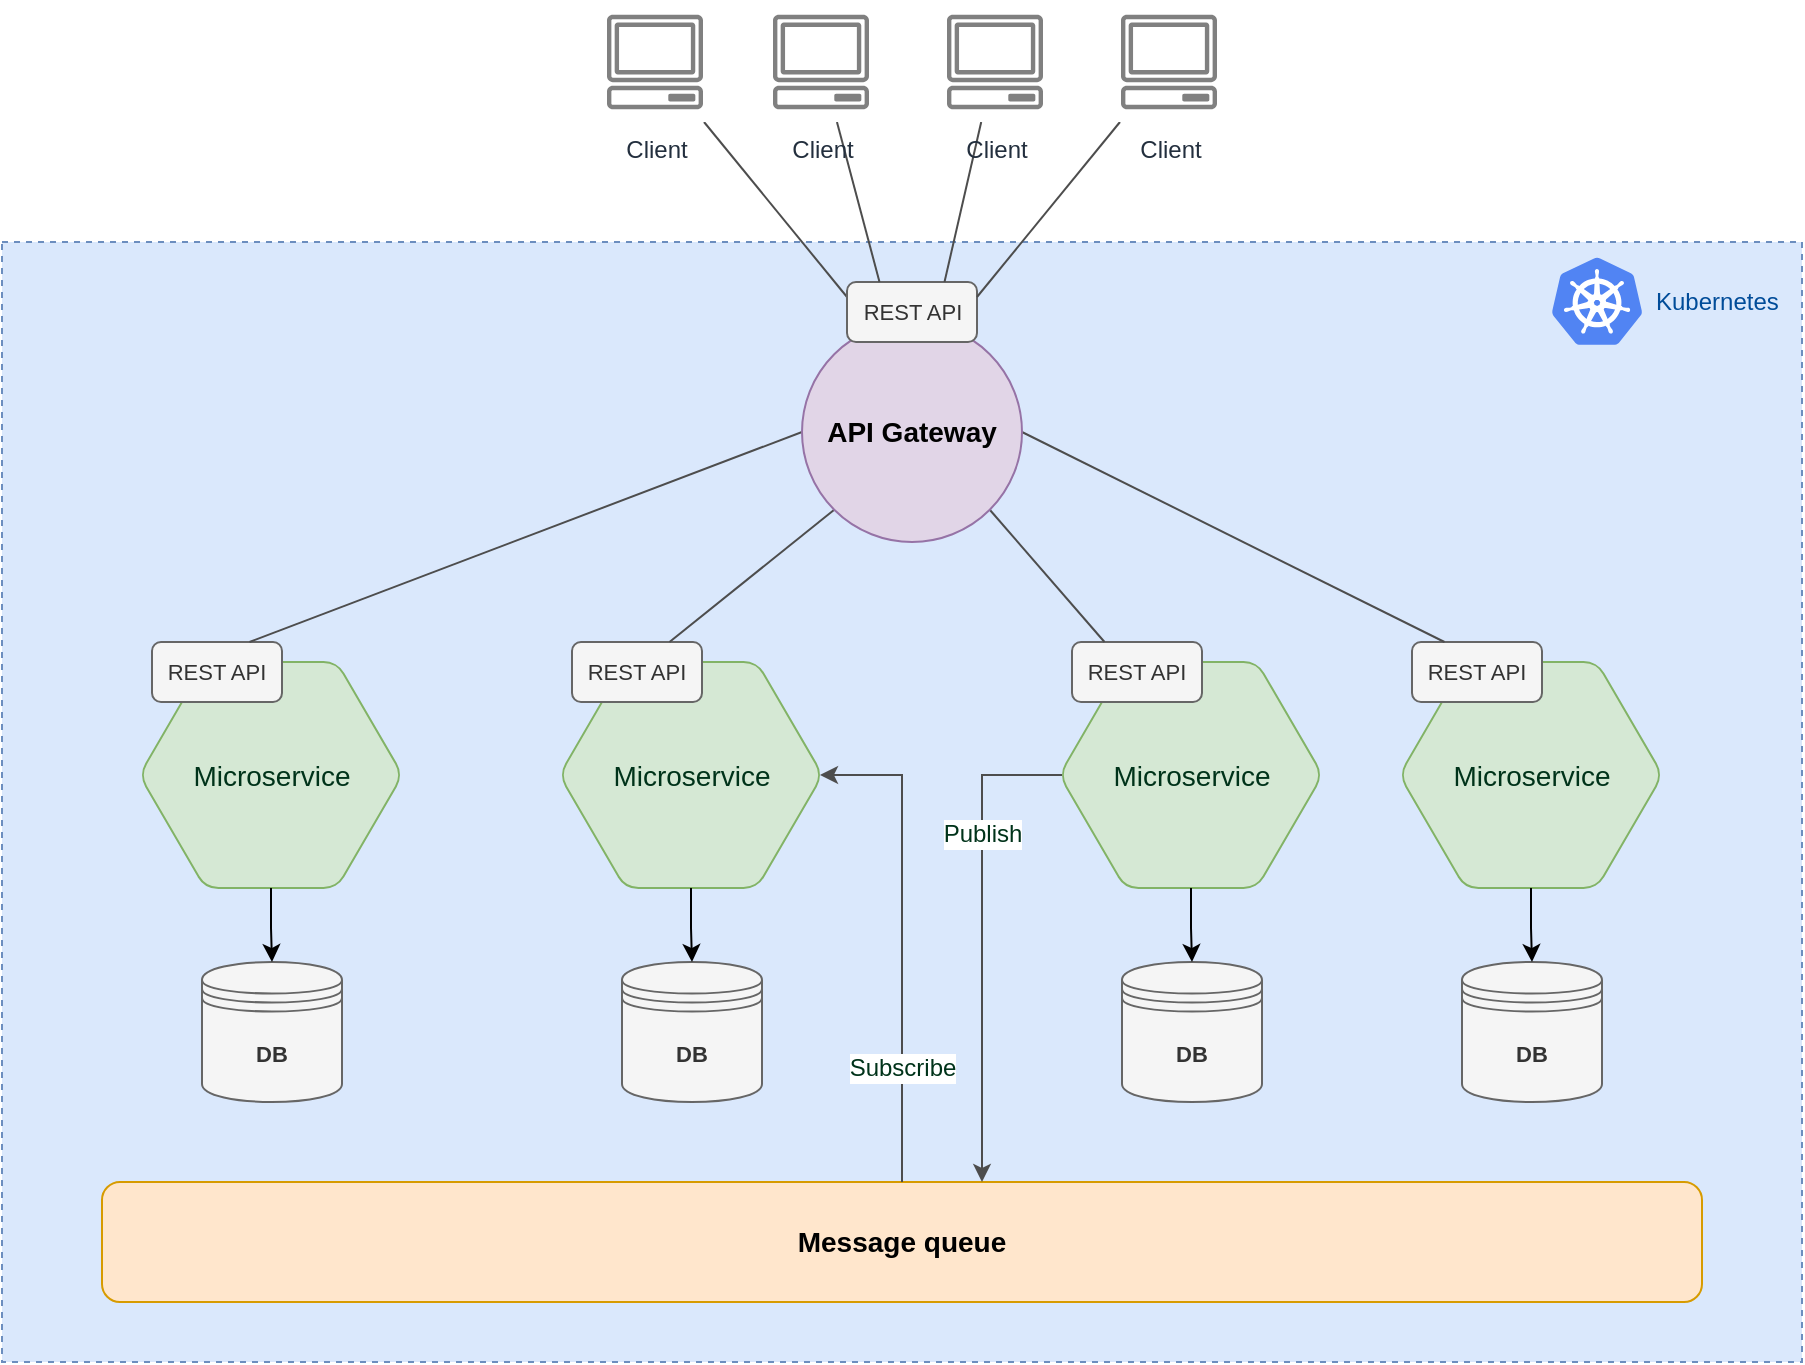 <mxfile version="10.6.0" type="device"><diagram id="3h48XKaC9qE4B82MSeIL" name="Page-1"><mxGraphModel dx="1000" dy="726" grid="1" gridSize="10" guides="1" tooltips="1" connect="1" arrows="1" fold="1" page="1" pageScale="1" pageWidth="827" pageHeight="1169" math="0" shadow="0"><root><mxCell id="0"/><mxCell id="1" parent="0"/><mxCell id="k78J8_F82hyzcQla-2Bs-59" value="" style="rounded=0;whiteSpace=wrap;html=1;strokeColor=#6c8ebf;fontSize=12;fillColor=#dae8fc;dashed=1;" vertex="1" parent="1"><mxGeometry x="70" y="280" width="900" height="560" as="geometry"/></mxCell><mxCell id="k78J8_F82hyzcQla-2Bs-8" value="" style="group" vertex="1" connectable="0" parent="1"><mxGeometry x="140" y="480" width="148" height="230" as="geometry"/></mxCell><mxCell id="k78J8_F82hyzcQla-2Bs-1" value="" style="shape=mxgraph.gcp.extras.blue_hexagon;html=1;fillColor=#d5e8d4;strokeColor=#82b366;verticalLabelPosition=bottom;verticalAlign=top;align=center;" vertex="1" parent="k78J8_F82hyzcQla-2Bs-8"><mxGeometry y="10" width="129" height="113" as="geometry"/></mxCell><mxCell id="k78J8_F82hyzcQla-2Bs-2" value="Microservice" style="text;html=1;strokeColor=none;fillColor=none;align=center;verticalAlign=middle;whiteSpace=wrap;rounded=0;fontSize=14;fontColor=#00331A;" vertex="1" parent="k78J8_F82hyzcQla-2Bs-8"><mxGeometry x="10" y="57" width="110" height="20" as="geometry"/></mxCell><mxCell id="k78J8_F82hyzcQla-2Bs-3" value="REST API" style="rounded=1;whiteSpace=wrap;html=1;fontSize=11;fillColor=#f5f5f5;strokeColor=#666666;fontColor=#333333;" vertex="1" parent="k78J8_F82hyzcQla-2Bs-8"><mxGeometry x="5" width="65" height="30" as="geometry"/></mxCell><mxCell id="k78J8_F82hyzcQla-2Bs-6" value="DB" style="shape=datastore;whiteSpace=wrap;html=1;fontSize=11;fontColor=#333333;fillColor=#f5f5f5;strokeColor=#666666;fontStyle=1" vertex="1" parent="k78J8_F82hyzcQla-2Bs-8"><mxGeometry x="30" y="160" width="70" height="70" as="geometry"/></mxCell><mxCell id="k78J8_F82hyzcQla-2Bs-7" style="edgeStyle=orthogonalEdgeStyle;rounded=0;orthogonalLoop=1;jettySize=auto;html=1;entryX=0.5;entryY=0;entryDx=0;entryDy=0;fontSize=11;fontColor=#00331A;" edge="1" parent="k78J8_F82hyzcQla-2Bs-8" source="k78J8_F82hyzcQla-2Bs-1" target="k78J8_F82hyzcQla-2Bs-6"><mxGeometry relative="1" as="geometry"/></mxCell><mxCell id="k78J8_F82hyzcQla-2Bs-55" value="" style="shape=image;html=1;verticalAlign=top;verticalLabelPosition=bottom;labelBackgroundColor=#ffffff;imageAspect=0;aspect=fixed;image=https://cdn4.iconfinder.com/data/icons/logos-and-brands/512/97_Docker_logo_logos-128.png;strokeColor=#808080;fontSize=12;fontColor=#00331A;" vertex="1" parent="k78J8_F82hyzcQla-2Bs-8"><mxGeometry x="12.5" y="97.5" width="35" height="35" as="geometry"/></mxCell><mxCell id="k78J8_F82hyzcQla-2Bs-9" value="" style="group" vertex="1" connectable="0" parent="1"><mxGeometry x="350" y="480" width="129" height="230" as="geometry"/></mxCell><mxCell id="k78J8_F82hyzcQla-2Bs-10" value="" style="shape=mxgraph.gcp.extras.blue_hexagon;html=1;fillColor=#d5e8d4;strokeColor=#82b366;verticalLabelPosition=bottom;verticalAlign=top;align=center;" vertex="1" parent="k78J8_F82hyzcQla-2Bs-9"><mxGeometry y="10" width="129" height="113" as="geometry"/></mxCell><mxCell id="k78J8_F82hyzcQla-2Bs-11" value="Microservice" style="text;html=1;strokeColor=none;fillColor=none;align=center;verticalAlign=middle;whiteSpace=wrap;rounded=0;fontSize=14;fontColor=#00331A;" vertex="1" parent="k78J8_F82hyzcQla-2Bs-9"><mxGeometry x="10" y="57" width="110" height="20" as="geometry"/></mxCell><mxCell id="k78J8_F82hyzcQla-2Bs-12" value="REST API" style="rounded=1;whiteSpace=wrap;html=1;fontSize=11;fillColor=#f5f5f5;strokeColor=#666666;fontColor=#333333;" vertex="1" parent="k78J8_F82hyzcQla-2Bs-9"><mxGeometry x="5" width="65" height="30" as="geometry"/></mxCell><mxCell id="k78J8_F82hyzcQla-2Bs-13" value="DB" style="shape=datastore;whiteSpace=wrap;html=1;fontSize=11;fontColor=#333333;fillColor=#f5f5f5;strokeColor=#666666;fontStyle=1" vertex="1" parent="k78J8_F82hyzcQla-2Bs-9"><mxGeometry x="30" y="160" width="70" height="70" as="geometry"/></mxCell><mxCell id="k78J8_F82hyzcQla-2Bs-14" style="edgeStyle=orthogonalEdgeStyle;rounded=0;orthogonalLoop=1;jettySize=auto;html=1;entryX=0.5;entryY=0;entryDx=0;entryDy=0;fontSize=11;fontColor=#00331A;" edge="1" parent="k78J8_F82hyzcQla-2Bs-9" source="k78J8_F82hyzcQla-2Bs-10" target="k78J8_F82hyzcQla-2Bs-13"><mxGeometry relative="1" as="geometry"/></mxCell><mxCell id="k78J8_F82hyzcQla-2Bs-56" value="" style="shape=image;html=1;verticalAlign=top;verticalLabelPosition=bottom;labelBackgroundColor=#ffffff;imageAspect=0;aspect=fixed;image=https://cdn4.iconfinder.com/data/icons/logos-and-brands/512/97_Docker_logo_logos-128.png;strokeColor=#808080;fontSize=12;fontColor=#00331A;" vertex="1" parent="k78J8_F82hyzcQla-2Bs-9"><mxGeometry x="16.5" y="101" width="35" height="35" as="geometry"/></mxCell><mxCell id="k78J8_F82hyzcQla-2Bs-15" value="" style="group" vertex="1" connectable="0" parent="1"><mxGeometry x="600" y="480" width="129" height="230" as="geometry"/></mxCell><mxCell id="k78J8_F82hyzcQla-2Bs-16" value="" style="shape=mxgraph.gcp.extras.blue_hexagon;html=1;fillColor=#d5e8d4;strokeColor=#82b366;verticalLabelPosition=bottom;verticalAlign=top;align=center;" vertex="1" parent="k78J8_F82hyzcQla-2Bs-15"><mxGeometry y="10" width="129" height="113" as="geometry"/></mxCell><mxCell id="k78J8_F82hyzcQla-2Bs-17" value="Microservice" style="text;html=1;strokeColor=none;fillColor=none;align=center;verticalAlign=middle;whiteSpace=wrap;rounded=0;fontSize=14;fontColor=#00331A;" vertex="1" parent="k78J8_F82hyzcQla-2Bs-15"><mxGeometry x="10" y="57" width="110" height="20" as="geometry"/></mxCell><mxCell id="k78J8_F82hyzcQla-2Bs-18" value="REST API" style="rounded=1;whiteSpace=wrap;html=1;fontSize=11;fillColor=#f5f5f5;strokeColor=#666666;fontColor=#333333;" vertex="1" parent="k78J8_F82hyzcQla-2Bs-15"><mxGeometry x="5" width="65" height="30" as="geometry"/></mxCell><mxCell id="k78J8_F82hyzcQla-2Bs-19" value="DB" style="shape=datastore;whiteSpace=wrap;html=1;fontSize=11;fontColor=#333333;fillColor=#f5f5f5;strokeColor=#666666;fontStyle=1" vertex="1" parent="k78J8_F82hyzcQla-2Bs-15"><mxGeometry x="30" y="160" width="70" height="70" as="geometry"/></mxCell><mxCell id="k78J8_F82hyzcQla-2Bs-20" style="edgeStyle=orthogonalEdgeStyle;rounded=0;orthogonalLoop=1;jettySize=auto;html=1;entryX=0.5;entryY=0;entryDx=0;entryDy=0;fontSize=11;fontColor=#00331A;" edge="1" parent="k78J8_F82hyzcQla-2Bs-15" source="k78J8_F82hyzcQla-2Bs-16" target="k78J8_F82hyzcQla-2Bs-19"><mxGeometry relative="1" as="geometry"/></mxCell><mxCell id="k78J8_F82hyzcQla-2Bs-57" value="" style="shape=image;html=1;verticalAlign=top;verticalLabelPosition=bottom;labelBackgroundColor=#ffffff;imageAspect=0;aspect=fixed;image=https://cdn4.iconfinder.com/data/icons/logos-and-brands/512/97_Docker_logo_logos-128.png;strokeColor=#808080;fontSize=12;fontColor=#00331A;" vertex="1" parent="k78J8_F82hyzcQla-2Bs-15"><mxGeometry x="12.5" y="97.5" width="35" height="35" as="geometry"/></mxCell><mxCell id="k78J8_F82hyzcQla-2Bs-21" value="" style="group" vertex="1" connectable="0" parent="1"><mxGeometry x="770" y="480" width="129" height="230" as="geometry"/></mxCell><mxCell id="k78J8_F82hyzcQla-2Bs-22" value="" style="shape=mxgraph.gcp.extras.blue_hexagon;html=1;fillColor=#d5e8d4;strokeColor=#82b366;verticalLabelPosition=bottom;verticalAlign=top;align=center;" vertex="1" parent="k78J8_F82hyzcQla-2Bs-21"><mxGeometry y="10" width="129" height="113" as="geometry"/></mxCell><mxCell id="k78J8_F82hyzcQla-2Bs-23" value="Microservice" style="text;html=1;strokeColor=none;fillColor=none;align=center;verticalAlign=middle;whiteSpace=wrap;rounded=0;fontSize=14;fontColor=#00331A;" vertex="1" parent="k78J8_F82hyzcQla-2Bs-21"><mxGeometry x="10" y="57" width="110" height="20" as="geometry"/></mxCell><mxCell id="k78J8_F82hyzcQla-2Bs-24" value="REST API" style="rounded=1;whiteSpace=wrap;html=1;fontSize=11;fillColor=#f5f5f5;strokeColor=#666666;fontColor=#333333;" vertex="1" parent="k78J8_F82hyzcQla-2Bs-21"><mxGeometry x="5" width="65" height="30" as="geometry"/></mxCell><mxCell id="k78J8_F82hyzcQla-2Bs-25" value="DB" style="shape=datastore;whiteSpace=wrap;html=1;fontSize=11;fontColor=#333333;fillColor=#f5f5f5;strokeColor=#666666;fontStyle=1" vertex="1" parent="k78J8_F82hyzcQla-2Bs-21"><mxGeometry x="30" y="160" width="70" height="70" as="geometry"/></mxCell><mxCell id="k78J8_F82hyzcQla-2Bs-26" style="edgeStyle=orthogonalEdgeStyle;rounded=0;orthogonalLoop=1;jettySize=auto;html=1;entryX=0.5;entryY=0;entryDx=0;entryDy=0;fontSize=11;fontColor=#00331A;" edge="1" parent="k78J8_F82hyzcQla-2Bs-21" source="k78J8_F82hyzcQla-2Bs-22" target="k78J8_F82hyzcQla-2Bs-25"><mxGeometry relative="1" as="geometry"/></mxCell><mxCell id="k78J8_F82hyzcQla-2Bs-58" value="" style="shape=image;html=1;verticalAlign=top;verticalLabelPosition=bottom;labelBackgroundColor=#ffffff;imageAspect=0;aspect=fixed;image=https://cdn4.iconfinder.com/data/icons/logos-and-brands/512/97_Docker_logo_logos-128.png;strokeColor=#808080;fontSize=12;fontColor=#00331A;" vertex="1" parent="k78J8_F82hyzcQla-2Bs-21"><mxGeometry x="12.5" y="101" width="35" height="35" as="geometry"/></mxCell><mxCell id="k78J8_F82hyzcQla-2Bs-29" style="rounded=0;orthogonalLoop=1;jettySize=auto;html=1;exitX=0;exitY=0.5;exitDx=0;exitDy=0;entryX=0.75;entryY=0;entryDx=0;entryDy=0;fontSize=14;fontColor=#00331A;endArrow=none;endFill=0;strokeColor=#4D4D4D;" edge="1" parent="1" source="k78J8_F82hyzcQla-2Bs-28" target="k78J8_F82hyzcQla-2Bs-3"><mxGeometry relative="1" as="geometry"/></mxCell><mxCell id="k78J8_F82hyzcQla-2Bs-30" style="edgeStyle=none;rounded=0;orthogonalLoop=1;jettySize=auto;html=1;exitX=0;exitY=1;exitDx=0;exitDy=0;entryX=0.75;entryY=0;entryDx=0;entryDy=0;endArrow=none;endFill=0;strokeColor=#4D4D4D;fontSize=14;fontColor=#00331A;" edge="1" parent="1" source="k78J8_F82hyzcQla-2Bs-28" target="k78J8_F82hyzcQla-2Bs-12"><mxGeometry relative="1" as="geometry"/></mxCell><mxCell id="k78J8_F82hyzcQla-2Bs-31" style="edgeStyle=none;rounded=0;orthogonalLoop=1;jettySize=auto;html=1;exitX=1;exitY=1;exitDx=0;exitDy=0;entryX=0.25;entryY=0;entryDx=0;entryDy=0;endArrow=none;endFill=0;strokeColor=#4D4D4D;fontSize=14;fontColor=#00331A;" edge="1" parent="1" source="k78J8_F82hyzcQla-2Bs-28" target="k78J8_F82hyzcQla-2Bs-18"><mxGeometry relative="1" as="geometry"/></mxCell><mxCell id="k78J8_F82hyzcQla-2Bs-32" style="edgeStyle=none;rounded=0;orthogonalLoop=1;jettySize=auto;html=1;exitX=1;exitY=0.5;exitDx=0;exitDy=0;entryX=0.25;entryY=0;entryDx=0;entryDy=0;endArrow=none;endFill=0;strokeColor=#4D4D4D;fontSize=14;fontColor=#00331A;" edge="1" parent="1" source="k78J8_F82hyzcQla-2Bs-28" target="k78J8_F82hyzcQla-2Bs-24"><mxGeometry relative="1" as="geometry"/></mxCell><mxCell id="k78J8_F82hyzcQla-2Bs-28" value="API Gateway" style="ellipse;whiteSpace=wrap;html=1;aspect=fixed;fontSize=14;fontStyle=1;fillColor=#e1d5e7;strokeColor=#9673a6;" vertex="1" parent="1"><mxGeometry x="470" y="320" width="110" height="110" as="geometry"/></mxCell><mxCell id="k78J8_F82hyzcQla-2Bs-43" style="edgeStyle=none;rounded=0;orthogonalLoop=1;jettySize=auto;html=1;entryX=0;entryY=0.25;entryDx=0;entryDy=0;endArrow=none;endFill=0;strokeColor=#4D4D4D;fontSize=14;fontColor=#00331A;" edge="1" parent="1" source="k78J8_F82hyzcQla-2Bs-33" target="k78J8_F82hyzcQla-2Bs-35"><mxGeometry relative="1" as="geometry"/></mxCell><mxCell id="k78J8_F82hyzcQla-2Bs-33" value="Client" style="outlineConnect=0;fontColor=#232F3E;gradientColor=none;strokeColor=#808080;fillColor=#ffffff;dashed=0;verticalLabelPosition=bottom;verticalAlign=top;align=center;html=1;fontSize=12;fontStyle=0;aspect=fixed;shape=mxgraph.aws4.resourceIcon;resIcon=mxgraph.aws4.client;" vertex="1" parent="1"><mxGeometry x="366.5" y="160" width="60" height="60" as="geometry"/></mxCell><mxCell id="k78J8_F82hyzcQla-2Bs-35" value="REST API" style="rounded=1;whiteSpace=wrap;html=1;fontSize=11;fillColor=#f5f5f5;strokeColor=#666666;fontColor=#333333;" vertex="1" parent="1"><mxGeometry x="492.5" y="300" width="65" height="30" as="geometry"/></mxCell><mxCell id="k78J8_F82hyzcQla-2Bs-46" style="edgeStyle=none;rounded=0;orthogonalLoop=1;jettySize=auto;html=1;entryX=0.25;entryY=0;entryDx=0;entryDy=0;endArrow=none;endFill=0;strokeColor=#4D4D4D;fontSize=14;fontColor=#00331A;" edge="1" parent="1" source="k78J8_F82hyzcQla-2Bs-38" target="k78J8_F82hyzcQla-2Bs-35"><mxGeometry relative="1" as="geometry"/></mxCell><mxCell id="k78J8_F82hyzcQla-2Bs-38" value="Client" style="outlineConnect=0;fontColor=#232F3E;gradientColor=none;strokeColor=#808080;fillColor=#ffffff;dashed=0;verticalLabelPosition=bottom;verticalAlign=top;align=center;html=1;fontSize=12;fontStyle=0;aspect=fixed;shape=mxgraph.aws4.resourceIcon;resIcon=mxgraph.aws4.client;" vertex="1" parent="1"><mxGeometry x="449.5" y="160" width="60" height="60" as="geometry"/></mxCell><mxCell id="k78J8_F82hyzcQla-2Bs-45" style="edgeStyle=none;rounded=0;orthogonalLoop=1;jettySize=auto;html=1;entryX=0.75;entryY=0;entryDx=0;entryDy=0;endArrow=none;endFill=0;strokeColor=#4D4D4D;fontSize=14;fontColor=#00331A;" edge="1" parent="1" source="k78J8_F82hyzcQla-2Bs-39" target="k78J8_F82hyzcQla-2Bs-35"><mxGeometry relative="1" as="geometry"/></mxCell><mxCell id="k78J8_F82hyzcQla-2Bs-39" value="Client" style="outlineConnect=0;fontColor=#232F3E;gradientColor=none;strokeColor=#808080;fillColor=#ffffff;dashed=0;verticalLabelPosition=bottom;verticalAlign=top;align=center;html=1;fontSize=12;fontStyle=0;aspect=fixed;shape=mxgraph.aws4.resourceIcon;resIcon=mxgraph.aws4.client;" vertex="1" parent="1"><mxGeometry x="536.5" y="160" width="60" height="60" as="geometry"/></mxCell><mxCell id="k78J8_F82hyzcQla-2Bs-44" style="edgeStyle=none;rounded=0;orthogonalLoop=1;jettySize=auto;html=1;entryX=1;entryY=0.25;entryDx=0;entryDy=0;endArrow=none;endFill=0;strokeColor=#4D4D4D;fontSize=14;fontColor=#00331A;" edge="1" parent="1" source="k78J8_F82hyzcQla-2Bs-40" target="k78J8_F82hyzcQla-2Bs-35"><mxGeometry relative="1" as="geometry"/></mxCell><mxCell id="k78J8_F82hyzcQla-2Bs-40" value="Client" style="outlineConnect=0;fontColor=#232F3E;gradientColor=none;strokeColor=#808080;fillColor=#ffffff;dashed=0;verticalLabelPosition=bottom;verticalAlign=top;align=center;html=1;fontSize=12;fontStyle=0;aspect=fixed;shape=mxgraph.aws4.resourceIcon;resIcon=mxgraph.aws4.client;" vertex="1" parent="1"><mxGeometry x="623.5" y="160" width="60" height="60" as="geometry"/></mxCell><mxCell id="k78J8_F82hyzcQla-2Bs-47" value="Message queue" style="rounded=1;whiteSpace=wrap;html=1;strokeColor=#d79b00;fontSize=14;fillColor=#ffe6cc;fontStyle=1" vertex="1" parent="1"><mxGeometry x="120" y="750" width="800" height="60" as="geometry"/></mxCell><mxCell id="k78J8_F82hyzcQla-2Bs-51" style="edgeStyle=orthogonalEdgeStyle;rounded=0;orthogonalLoop=1;jettySize=auto;html=1;entryX=0.5;entryY=0;entryDx=0;entryDy=0;startArrow=classic;startFill=1;endArrow=none;endFill=0;strokeColor=#4D4D4D;fontSize=12;fontColor=#00331A;" edge="1" parent="1" source="k78J8_F82hyzcQla-2Bs-10" target="k78J8_F82hyzcQla-2Bs-47"><mxGeometry relative="1" as="geometry"><Array as="points"><mxPoint x="520" y="547"/></Array></mxGeometry></mxCell><mxCell id="k78J8_F82hyzcQla-2Bs-54" value="Subscribe" style="text;html=1;resizable=0;points=[];align=center;verticalAlign=middle;labelBackgroundColor=#ffffff;fontSize=12;fontColor=#00331A;" vertex="1" connectable="0" parent="k78J8_F82hyzcQla-2Bs-51"><mxGeometry x="0.533" relative="1" as="geometry"><mxPoint as="offset"/></mxGeometry></mxCell><mxCell id="k78J8_F82hyzcQla-2Bs-52" style="edgeStyle=orthogonalEdgeStyle;rounded=0;orthogonalLoop=1;jettySize=auto;html=1;entryX=0.55;entryY=0;entryDx=0;entryDy=0;entryPerimeter=0;startArrow=none;startFill=0;endArrow=classic;endFill=1;strokeColor=#4D4D4D;fontSize=12;fontColor=#00331A;" edge="1" parent="1" source="k78J8_F82hyzcQla-2Bs-16" target="k78J8_F82hyzcQla-2Bs-47"><mxGeometry relative="1" as="geometry"><Array as="points"><mxPoint x="560" y="547"/></Array></mxGeometry></mxCell><mxCell id="k78J8_F82hyzcQla-2Bs-53" value="Publish" style="text;html=1;resizable=0;points=[];align=center;verticalAlign=middle;labelBackgroundColor=#ffffff;fontSize=12;fontColor=#00331A;" vertex="1" connectable="0" parent="k78J8_F82hyzcQla-2Bs-52"><mxGeometry x="-0.429" relative="1" as="geometry"><mxPoint as="offset"/></mxGeometry></mxCell><mxCell id="k78J8_F82hyzcQla-2Bs-60" value="" style="strokeColor=none;fillColor=none;shadow=0;strokeWidth=1;rounded=1;absoluteArcSize=1;arcSize=2;dashed=1;fontSize=12;fontColor=#00331A;" vertex="1" parent="1"><mxGeometry x="840" y="280" width="130" height="60" as="geometry"/></mxCell><mxCell id="k78J8_F82hyzcQla-2Bs-61" value="&lt;font color=&quot;#004c99&quot;&gt;Kubernetes&lt;/font&gt;" style="dashed=0;connectable=0;html=1;fillColor=#5184F3;strokeColor=none;shape=mxgraph.gcp2.kubernetes_logo;part=1;labelPosition=right;verticalLabelPosition=middle;align=left;verticalAlign=middle;spacingLeft=5;fontColor=#999999;fontSize=12;" vertex="1" parent="k78J8_F82hyzcQla-2Bs-60"><mxGeometry width="45" height="43.65" relative="1" as="geometry"><mxPoint x="5" y="7.675" as="offset"/></mxGeometry></mxCell></root></mxGraphModel></diagram></mxfile>